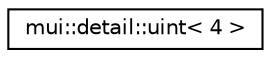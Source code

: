 digraph "Graphical Class Hierarchy"
{
 // LATEX_PDF_SIZE
  edge [fontname="Helvetica",fontsize="10",labelfontname="Helvetica",labelfontsize="10"];
  node [fontname="Helvetica",fontsize="10",shape=record];
  rankdir="LR";
  Node0 [label="mui::detail::uint\< 4 \>",height=0.2,width=0.4,color="black", fillcolor="white", style="filled",URL="$structmui_1_1detail_1_1uint_3_014_01_4.html",tooltip=" "];
}
